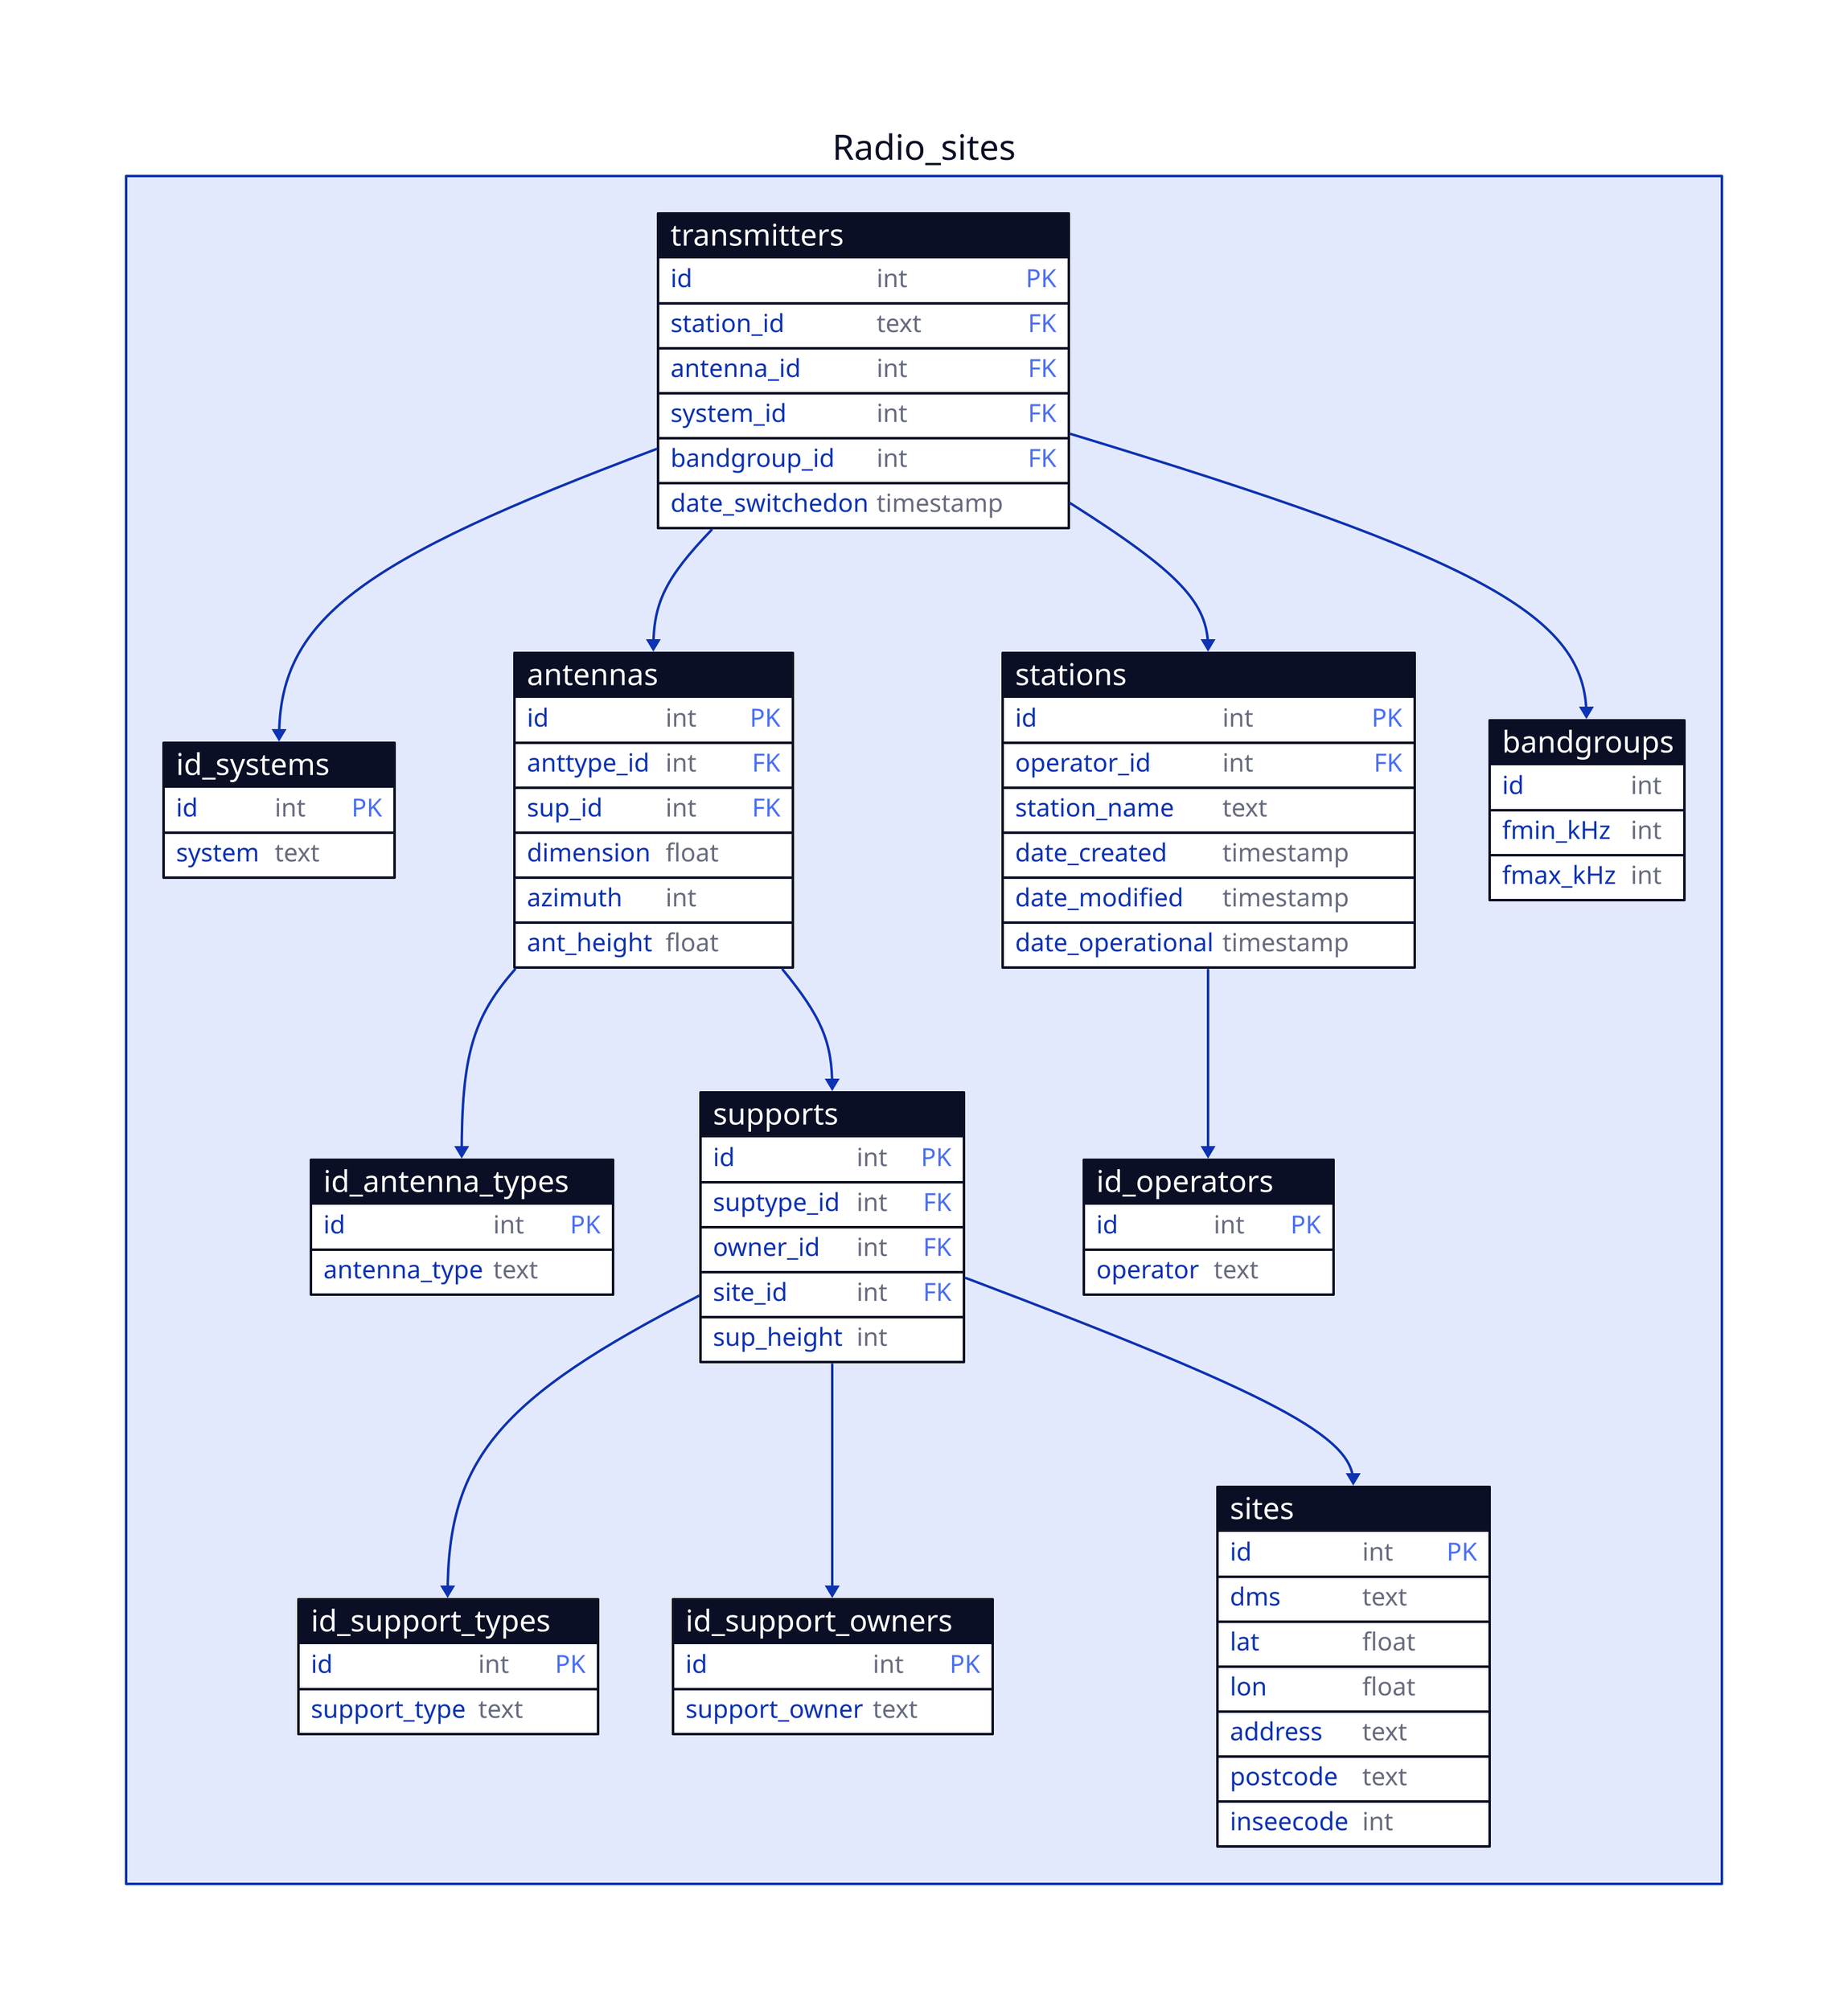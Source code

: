 Radio_sites: {
  id_systems: {
    shape: sql_table
    id: int {constraint: primary_key}
    system: text
  }
  id_antenna_types: {
    shape: sql_table
    id: int {constraint: primary_key}
    antenna_type: text
  }
  id_support_types: {
    shape: sql_table
    id: int {constraint: primary_key}
    support_type: text
  }
  id_support_owners: {
    shape: sql_table
    id: int {constraint: primary_key}
    support_owner: text
  }
  id_operators: {
    shape: sql_table
    id: int {constraint: primary_key}
    operator: text
  }

  bandgroups: {
    shape: sql_table
    id: int
    fmin_kHz: int
    fmax_kHz: int
  }

  sites: {
    shape: sql_table
    id: int {constraint: primary_key}
    dms: text
    lat: float
    lon: float
    address: text
    postcode: text
    inseecode: int
  }

  transmitters: {
    shape: sql_table
    id: int {constraint: primary_key}
    station_id: text {constraint: foreign_key}
    antenna_id: int {constraint: foreign_key}
    system_id: int {constraint: foreign_key}
    bandgroup_id: int {constraint: foreign_key}
    date_switchedon: timestamp
  }
  transmitters.system_id -> id_systems.id
  transmitters.antenna_id -> antennas.id
  transmitters.station_id -> stations.id
  transmitters.bandgroup_id -> bandgroups.id

  antennas: {
    shape: sql_table
    id: int {constraint: primary_key}
    anttype_id: int {constraint: foreign_key}
    sup_id: int {constraint: foreign_key}
    dimension: float
    azimuth: int
    ant_height: float
  }
  antennas.anttype_id -> id_antenna_types.id
  antennas.sup_id -> supports.id

  supports: {
    shape: sql_table
    id: int {constraint: primary_key}
    suptype_id: int {constraint: foreign_key}
    owner_id: int {constraint: foreign_key}
    site_id: int {constraint: foreign_key}
    sup_height: int
  }
  supports.suptype_id -> id_support_types.id
  supports.owner_id -> id_support_owners.id
  supports.site_id -> sites.id

  stations: {
    shape: sql_table
    id: int {constraint: primary_key}
    operator_id: int {constraint: foreign_key}
    station_name: text
    date_created: timestamp
    date_modified: timestamp
    date_operational: timestamp
  }
  stations.operator_id -> id_operators.id
}
